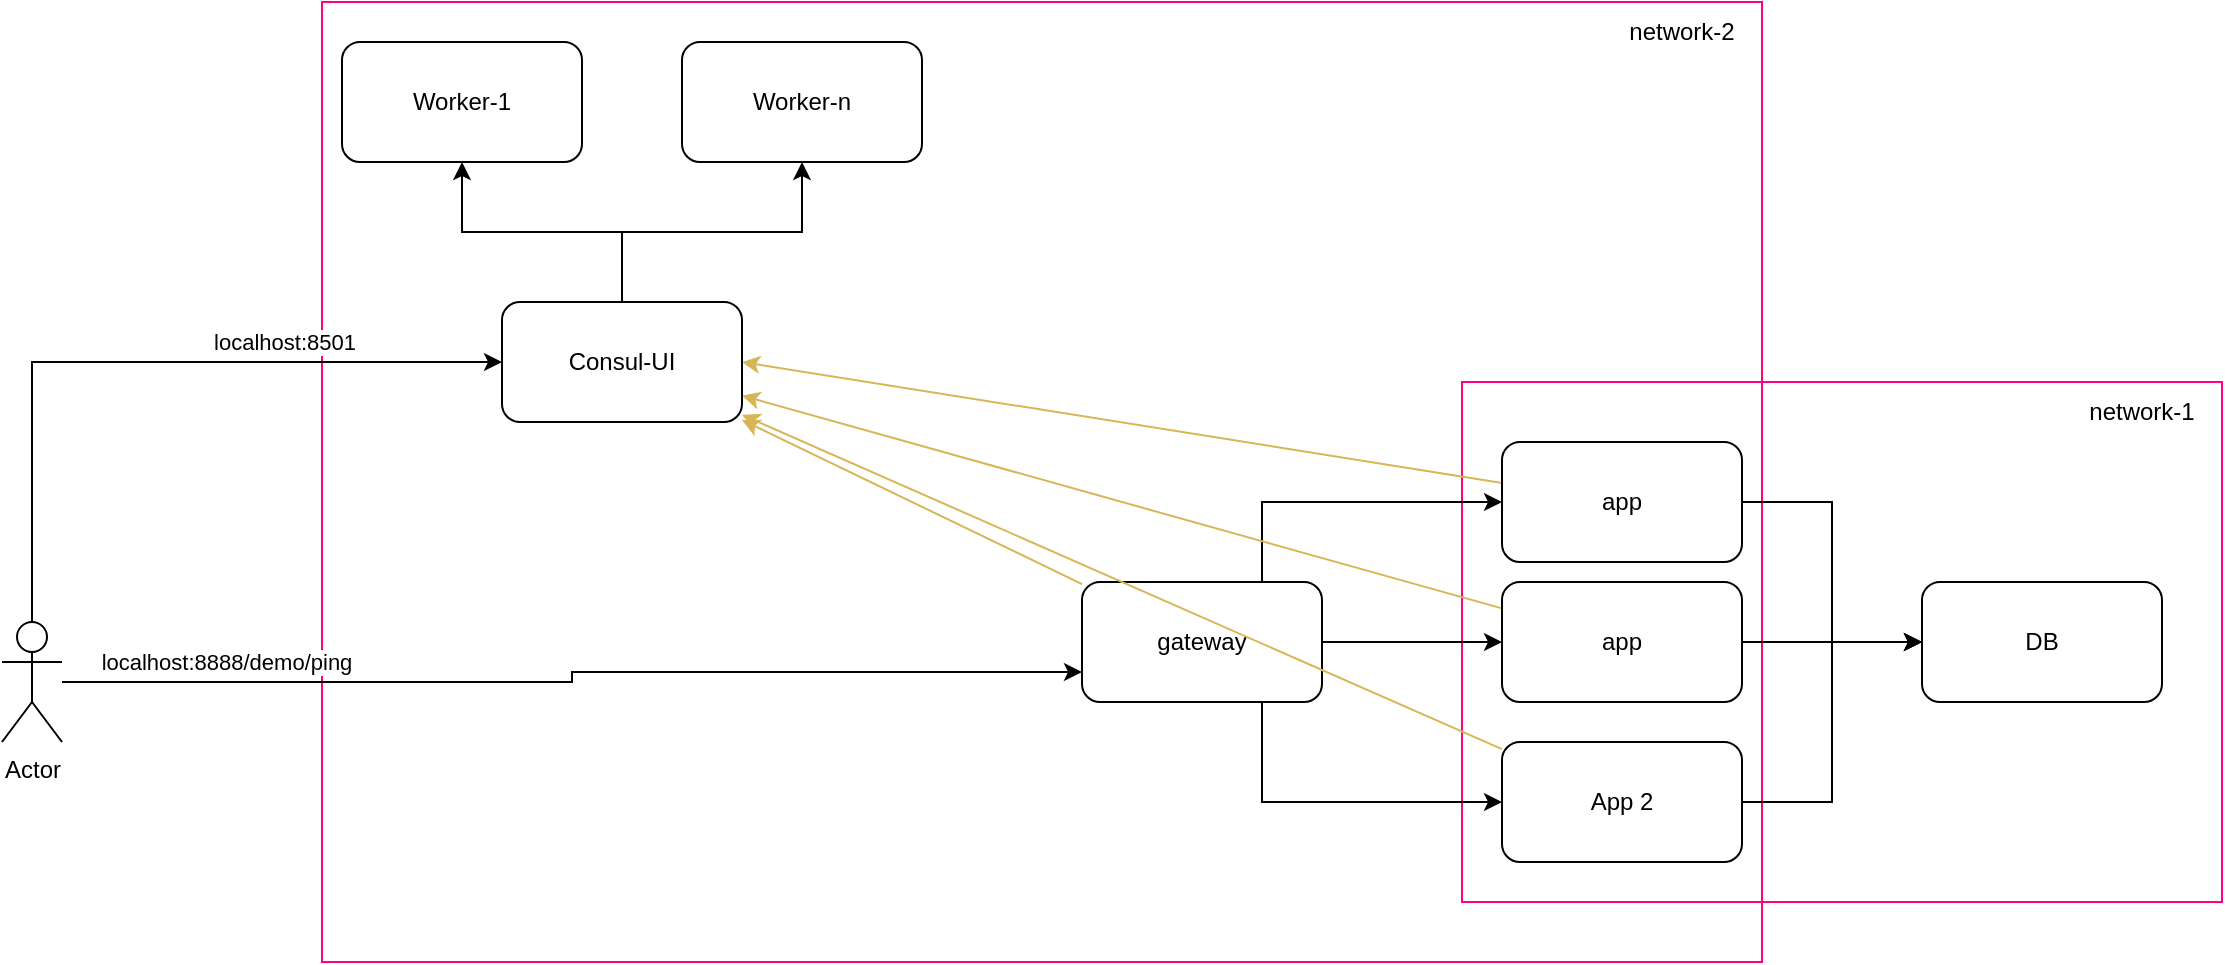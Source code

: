 <mxfile version="21.1.2">
  <diagram name="Seite-1" id="Ws_r_JiINPvYQxMr0WWU">
    <mxGraphModel dx="1646" dy="473" grid="1" gridSize="10" guides="1" tooltips="1" connect="1" arrows="1" fold="1" page="1" pageScale="1" pageWidth="827" pageHeight="1169" math="0" shadow="0">
      <root>
        <mxCell id="0" />
        <mxCell id="1" parent="0" />
        <mxCell id="Gg_ImLg8O2TvkO8edx3b-30" value="" style="rounded=0;whiteSpace=wrap;html=1;fillColor=none;strokeColor=#FF0080;" parent="1" vertex="1">
          <mxGeometry x="610" y="280" width="380" height="260" as="geometry" />
        </mxCell>
        <mxCell id="Gg_ImLg8O2TvkO8edx3b-32" value="" style="rounded=0;whiteSpace=wrap;html=1;fillColor=none;strokeColor=#FF0080;" parent="1" vertex="1">
          <mxGeometry x="40" y="90" width="720" height="480" as="geometry" />
        </mxCell>
        <mxCell id="Gg_ImLg8O2TvkO8edx3b-5" style="edgeStyle=orthogonalEdgeStyle;rounded=0;orthogonalLoop=1;jettySize=auto;html=1;entryX=0;entryY=0.5;entryDx=0;entryDy=0;" parent="1" source="Gg_ImLg8O2TvkO8edx3b-1" target="Gg_ImLg8O2TvkO8edx3b-2" edge="1">
          <mxGeometry relative="1" as="geometry">
            <Array as="points">
              <mxPoint x="510" y="340" />
            </Array>
          </mxGeometry>
        </mxCell>
        <mxCell id="Gg_ImLg8O2TvkO8edx3b-6" style="edgeStyle=orthogonalEdgeStyle;rounded=0;orthogonalLoop=1;jettySize=auto;html=1;" parent="1" source="Gg_ImLg8O2TvkO8edx3b-1" target="Gg_ImLg8O2TvkO8edx3b-3" edge="1">
          <mxGeometry relative="1" as="geometry" />
        </mxCell>
        <mxCell id="Gg_ImLg8O2TvkO8edx3b-7" style="edgeStyle=orthogonalEdgeStyle;rounded=0;orthogonalLoop=1;jettySize=auto;html=1;" parent="1" source="Gg_ImLg8O2TvkO8edx3b-1" target="Gg_ImLg8O2TvkO8edx3b-4" edge="1">
          <mxGeometry relative="1" as="geometry">
            <Array as="points">
              <mxPoint x="510" y="490" />
            </Array>
          </mxGeometry>
        </mxCell>
        <mxCell id="Gg_ImLg8O2TvkO8edx3b-27" style="rounded=0;orthogonalLoop=1;jettySize=auto;html=1;fillColor=#fff2cc;strokeColor=#d6b656;" parent="1" source="Gg_ImLg8O2TvkO8edx3b-1" target="Gg_ImLg8O2TvkO8edx3b-9" edge="1">
          <mxGeometry relative="1" as="geometry" />
        </mxCell>
        <mxCell id="Gg_ImLg8O2TvkO8edx3b-1" value="gateway" style="rounded=1;whiteSpace=wrap;html=1;" parent="1" vertex="1">
          <mxGeometry x="420" y="380" width="120" height="60" as="geometry" />
        </mxCell>
        <mxCell id="Gg_ImLg8O2TvkO8edx3b-21" style="edgeStyle=orthogonalEdgeStyle;rounded=0;orthogonalLoop=1;jettySize=auto;html=1;entryX=0;entryY=0.5;entryDx=0;entryDy=0;" parent="1" source="Gg_ImLg8O2TvkO8edx3b-2" target="Gg_ImLg8O2TvkO8edx3b-20" edge="1">
          <mxGeometry relative="1" as="geometry" />
        </mxCell>
        <mxCell id="Gg_ImLg8O2TvkO8edx3b-24" style="rounded=0;orthogonalLoop=1;jettySize=auto;html=1;entryX=1;entryY=0.5;entryDx=0;entryDy=0;fillColor=#fff2cc;strokeColor=#d6b656;" parent="1" source="Gg_ImLg8O2TvkO8edx3b-2" target="Gg_ImLg8O2TvkO8edx3b-9" edge="1">
          <mxGeometry relative="1" as="geometry" />
        </mxCell>
        <mxCell id="Gg_ImLg8O2TvkO8edx3b-2" value="app" style="rounded=1;whiteSpace=wrap;html=1;" parent="1" vertex="1">
          <mxGeometry x="630" y="310" width="120" height="60" as="geometry" />
        </mxCell>
        <mxCell id="Gg_ImLg8O2TvkO8edx3b-22" style="edgeStyle=orthogonalEdgeStyle;rounded=0;orthogonalLoop=1;jettySize=auto;html=1;" parent="1" source="Gg_ImLg8O2TvkO8edx3b-3" target="Gg_ImLg8O2TvkO8edx3b-20" edge="1">
          <mxGeometry relative="1" as="geometry" />
        </mxCell>
        <mxCell id="Gg_ImLg8O2TvkO8edx3b-25" style="rounded=0;orthogonalLoop=1;jettySize=auto;html=1;fillColor=#fff2cc;strokeColor=#d6b656;" parent="1" source="Gg_ImLg8O2TvkO8edx3b-3" target="Gg_ImLg8O2TvkO8edx3b-9" edge="1">
          <mxGeometry relative="1" as="geometry" />
        </mxCell>
        <mxCell id="Gg_ImLg8O2TvkO8edx3b-3" value="app" style="rounded=1;whiteSpace=wrap;html=1;" parent="1" vertex="1">
          <mxGeometry x="630" y="380" width="120" height="60" as="geometry" />
        </mxCell>
        <mxCell id="Gg_ImLg8O2TvkO8edx3b-23" style="edgeStyle=orthogonalEdgeStyle;rounded=0;orthogonalLoop=1;jettySize=auto;html=1;entryX=0;entryY=0.5;entryDx=0;entryDy=0;" parent="1" source="Gg_ImLg8O2TvkO8edx3b-4" target="Gg_ImLg8O2TvkO8edx3b-20" edge="1">
          <mxGeometry relative="1" as="geometry" />
        </mxCell>
        <mxCell id="Gg_ImLg8O2TvkO8edx3b-26" style="rounded=0;orthogonalLoop=1;jettySize=auto;html=1;fillColor=#fff2cc;strokeColor=#d6b656;" parent="1" source="Gg_ImLg8O2TvkO8edx3b-4" target="Gg_ImLg8O2TvkO8edx3b-9" edge="1">
          <mxGeometry relative="1" as="geometry" />
        </mxCell>
        <mxCell id="Gg_ImLg8O2TvkO8edx3b-4" value="App 2" style="rounded=1;whiteSpace=wrap;html=1;" parent="1" vertex="1">
          <mxGeometry x="630" y="460" width="120" height="60" as="geometry" />
        </mxCell>
        <mxCell id="Gg_ImLg8O2TvkO8edx3b-12" style="edgeStyle=orthogonalEdgeStyle;rounded=0;orthogonalLoop=1;jettySize=auto;html=1;" parent="1" source="Gg_ImLg8O2TvkO8edx3b-9" target="Gg_ImLg8O2TvkO8edx3b-11" edge="1">
          <mxGeometry relative="1" as="geometry" />
        </mxCell>
        <mxCell id="Gg_ImLg8O2TvkO8edx3b-19" style="edgeStyle=orthogonalEdgeStyle;rounded=0;orthogonalLoop=1;jettySize=auto;html=1;" parent="1" source="Gg_ImLg8O2TvkO8edx3b-9" target="Gg_ImLg8O2TvkO8edx3b-13" edge="1">
          <mxGeometry relative="1" as="geometry" />
        </mxCell>
        <mxCell id="Gg_ImLg8O2TvkO8edx3b-9" value="Consul-UI" style="rounded=1;whiteSpace=wrap;html=1;" parent="1" vertex="1">
          <mxGeometry x="130" y="240" width="120" height="60" as="geometry" />
        </mxCell>
        <mxCell id="Gg_ImLg8O2TvkO8edx3b-11" value="Worker-1" style="rounded=1;whiteSpace=wrap;html=1;" parent="1" vertex="1">
          <mxGeometry x="50" y="110" width="120" height="60" as="geometry" />
        </mxCell>
        <mxCell id="Gg_ImLg8O2TvkO8edx3b-13" value="Worker-n" style="rounded=1;whiteSpace=wrap;html=1;" parent="1" vertex="1">
          <mxGeometry x="220" y="110" width="120" height="60" as="geometry" />
        </mxCell>
        <mxCell id="Gg_ImLg8O2TvkO8edx3b-15" style="edgeStyle=orthogonalEdgeStyle;rounded=0;orthogonalLoop=1;jettySize=auto;html=1;entryX=0;entryY=0.75;entryDx=0;entryDy=0;" parent="1" source="Gg_ImLg8O2TvkO8edx3b-14" target="Gg_ImLg8O2TvkO8edx3b-1" edge="1">
          <mxGeometry relative="1" as="geometry" />
        </mxCell>
        <mxCell id="Gg_ImLg8O2TvkO8edx3b-16" value="localhost:8888/demo/ping" style="edgeLabel;html=1;align=center;verticalAlign=middle;resizable=0;points=[];" parent="Gg_ImLg8O2TvkO8edx3b-15" vertex="1" connectable="0">
          <mxGeometry x="-0.749" y="3" relative="1" as="geometry">
            <mxPoint x="17" y="-7" as="offset" />
          </mxGeometry>
        </mxCell>
        <mxCell id="Gg_ImLg8O2TvkO8edx3b-17" style="edgeStyle=orthogonalEdgeStyle;rounded=0;orthogonalLoop=1;jettySize=auto;html=1;entryX=0;entryY=0.5;entryDx=0;entryDy=0;exitX=0.5;exitY=0;exitDx=0;exitDy=0;exitPerimeter=0;" parent="1" source="Gg_ImLg8O2TvkO8edx3b-14" target="Gg_ImLg8O2TvkO8edx3b-9" edge="1">
          <mxGeometry relative="1" as="geometry">
            <Array as="points">
              <mxPoint x="-105" y="270" />
            </Array>
          </mxGeometry>
        </mxCell>
        <mxCell id="Gg_ImLg8O2TvkO8edx3b-18" value="localhost:8501" style="edgeLabel;html=1;align=center;verticalAlign=middle;resizable=0;points=[];" parent="Gg_ImLg8O2TvkO8edx3b-17" vertex="1" connectable="0">
          <mxGeometry x="0.314" y="-2" relative="1" as="geometry">
            <mxPoint x="16" y="-12" as="offset" />
          </mxGeometry>
        </mxCell>
        <mxCell id="Gg_ImLg8O2TvkO8edx3b-14" value="Actor" style="shape=umlActor;verticalLabelPosition=bottom;verticalAlign=top;html=1;outlineConnect=0;" parent="1" vertex="1">
          <mxGeometry x="-120" y="400" width="30" height="60" as="geometry" />
        </mxCell>
        <mxCell id="Gg_ImLg8O2TvkO8edx3b-20" value="DB" style="rounded=1;whiteSpace=wrap;html=1;" parent="1" vertex="1">
          <mxGeometry x="840" y="380" width="120" height="60" as="geometry" />
        </mxCell>
        <mxCell id="Gg_ImLg8O2TvkO8edx3b-31" value="network-1" style="text;html=1;strokeColor=none;fillColor=none;align=center;verticalAlign=middle;whiteSpace=wrap;rounded=0;" parent="1" vertex="1">
          <mxGeometry x="920" y="280" width="60" height="30" as="geometry" />
        </mxCell>
        <mxCell id="Gg_ImLg8O2TvkO8edx3b-33" value="network-2" style="text;html=1;strokeColor=none;fillColor=none;align=center;verticalAlign=middle;whiteSpace=wrap;rounded=0;" parent="1" vertex="1">
          <mxGeometry x="690" y="90" width="60" height="30" as="geometry" />
        </mxCell>
      </root>
    </mxGraphModel>
  </diagram>
</mxfile>
